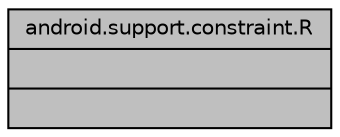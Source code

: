 digraph "android.support.constraint.R"
{
 // LATEX_PDF_SIZE
  edge [fontname="Helvetica",fontsize="10",labelfontname="Helvetica",labelfontsize="10"];
  node [fontname="Helvetica",fontsize="10",shape=record];
  Node1 [label="{android.support.constraint.R\n||}",height=0.2,width=0.4,color="black", fillcolor="grey75", style="filled", fontcolor="black",tooltip=" "];
}
